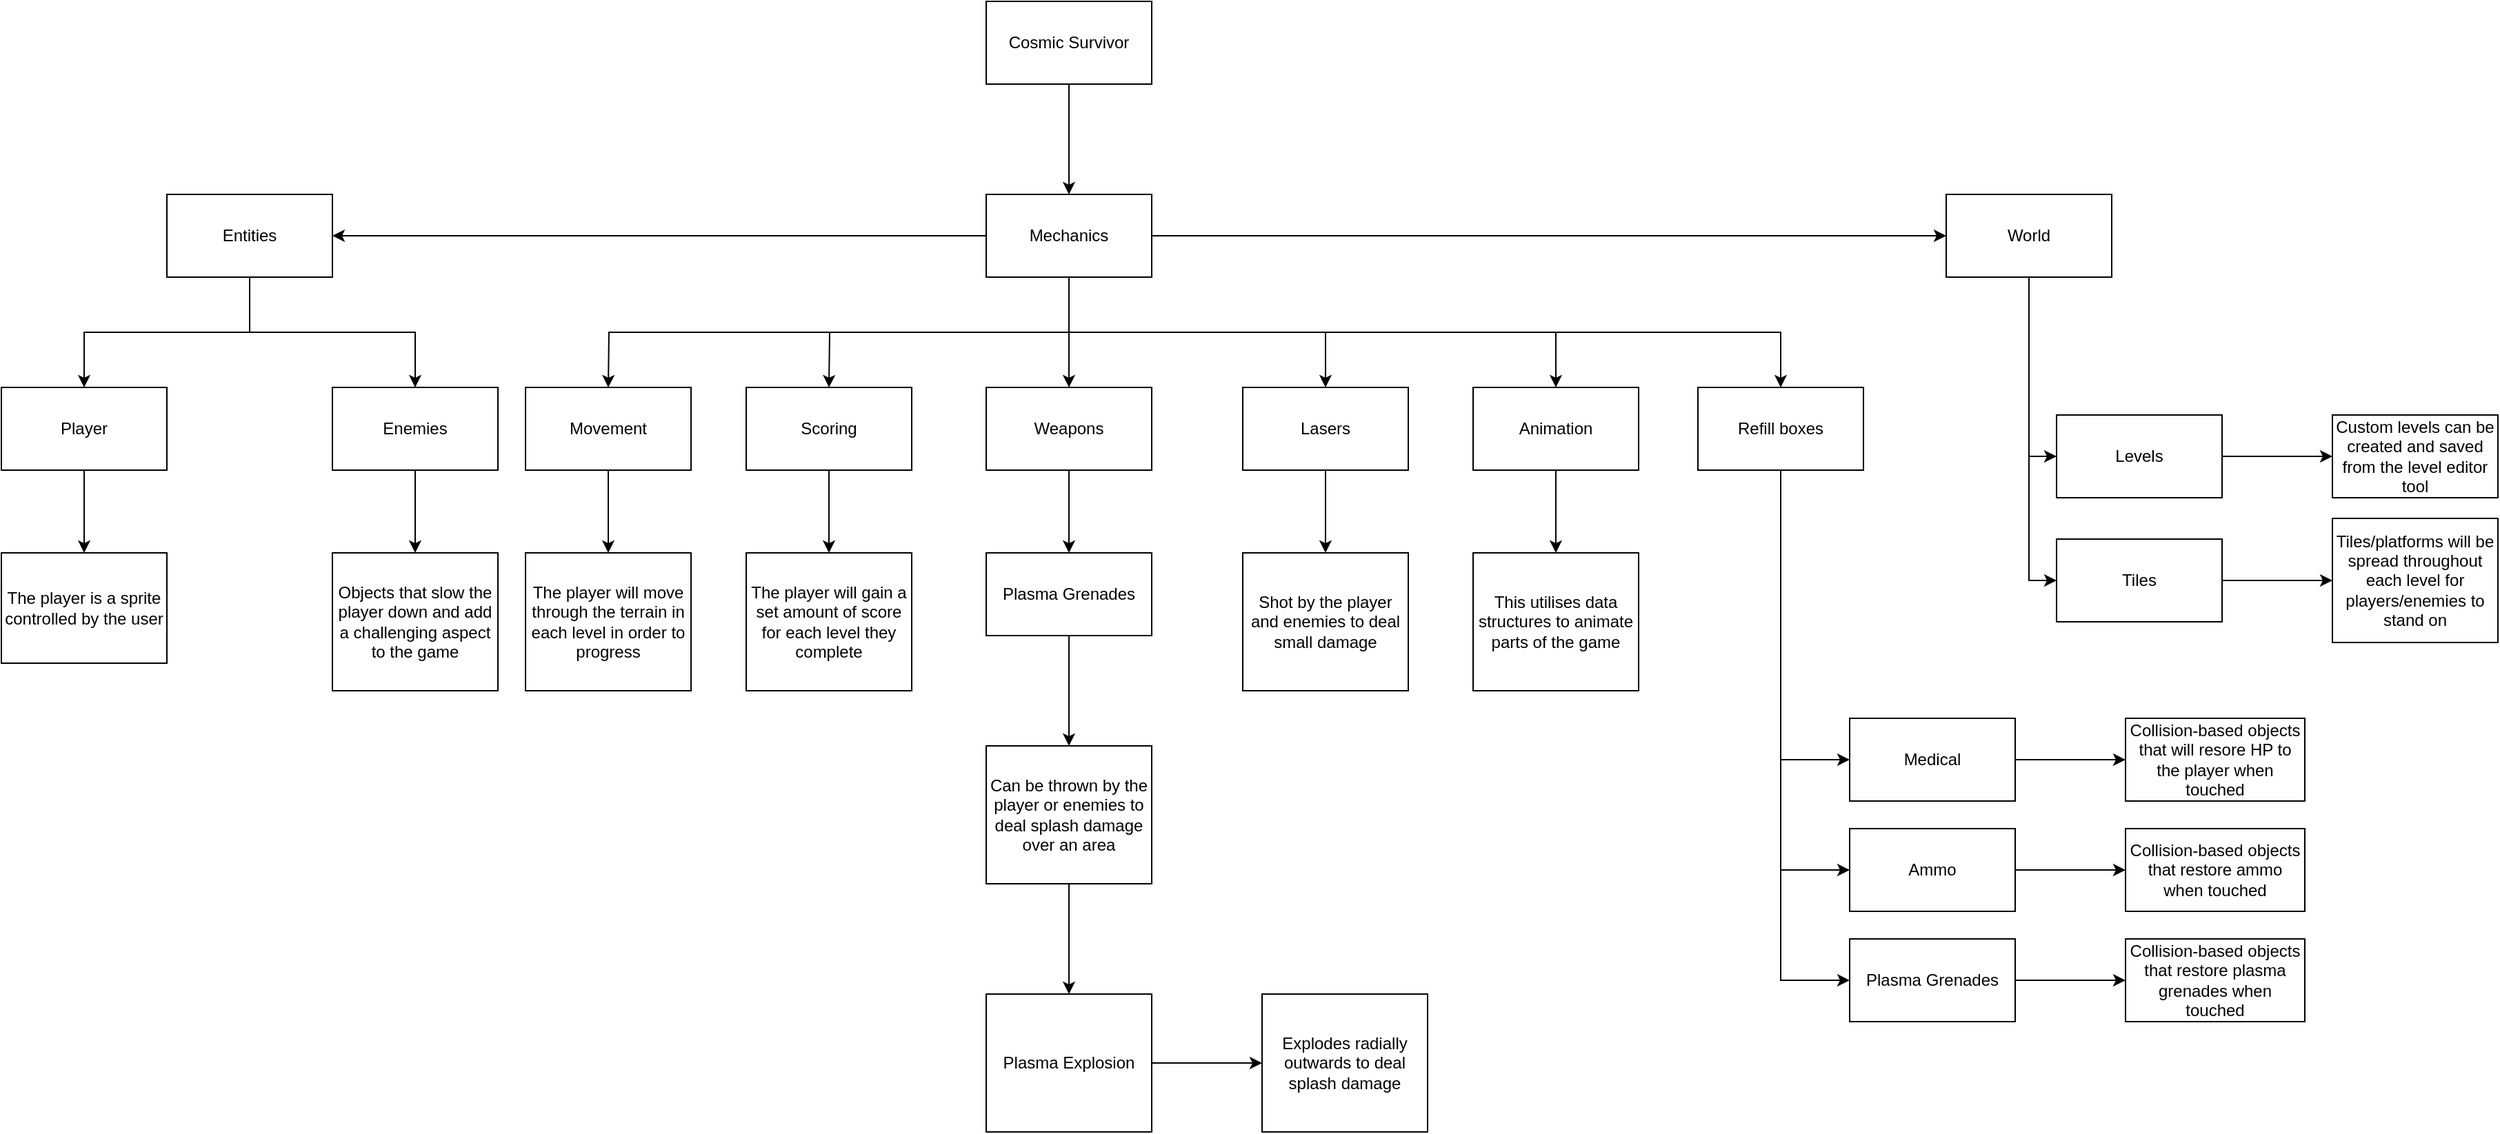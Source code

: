 <mxfile version="26.0.4">
  <diagram name="Page-1" id="C_5aRVevo_W9djFjDAp3">
    <mxGraphModel dx="3434" dy="1407" grid="1" gridSize="10" guides="1" tooltips="1" connect="1" arrows="1" fold="1" page="1" pageScale="1" pageWidth="827" pageHeight="1169" math="0" shadow="0">
      <root>
        <mxCell id="0" />
        <mxCell id="1" parent="0" />
        <mxCell id="n3XYFXiZFiqLa2j20COd-3" value="" style="edgeStyle=orthogonalEdgeStyle;rounded=0;orthogonalLoop=1;jettySize=auto;html=1;" edge="1" parent="1" source="n3XYFXiZFiqLa2j20COd-1" target="n3XYFXiZFiqLa2j20COd-2">
          <mxGeometry relative="1" as="geometry" />
        </mxCell>
        <mxCell id="n3XYFXiZFiqLa2j20COd-1" value="&lt;div&gt;Cosmic Survivor&lt;br&gt;&lt;/div&gt;" style="rounded=0;whiteSpace=wrap;html=1;" vertex="1" parent="1">
          <mxGeometry x="354" y="40" width="120" height="60" as="geometry" />
        </mxCell>
        <mxCell id="n3XYFXiZFiqLa2j20COd-5" value="" style="edgeStyle=orthogonalEdgeStyle;rounded=0;orthogonalLoop=1;jettySize=auto;html=1;" edge="1" parent="1" source="n3XYFXiZFiqLa2j20COd-2" target="n3XYFXiZFiqLa2j20COd-4">
          <mxGeometry relative="1" as="geometry" />
        </mxCell>
        <mxCell id="n3XYFXiZFiqLa2j20COd-7" value="" style="edgeStyle=orthogonalEdgeStyle;rounded=0;orthogonalLoop=1;jettySize=auto;html=1;" edge="1" parent="1" source="n3XYFXiZFiqLa2j20COd-2" target="n3XYFXiZFiqLa2j20COd-6">
          <mxGeometry relative="1" as="geometry" />
        </mxCell>
        <mxCell id="n3XYFXiZFiqLa2j20COd-19" style="edgeStyle=orthogonalEdgeStyle;rounded=0;orthogonalLoop=1;jettySize=auto;html=1;exitX=0.5;exitY=1;exitDx=0;exitDy=0;" edge="1" parent="1" source="n3XYFXiZFiqLa2j20COd-2">
          <mxGeometry relative="1" as="geometry">
            <mxPoint x="80" y="320" as="targetPoint" />
          </mxGeometry>
        </mxCell>
        <mxCell id="n3XYFXiZFiqLa2j20COd-25" style="edgeStyle=orthogonalEdgeStyle;rounded=0;orthogonalLoop=1;jettySize=auto;html=1;exitX=0.5;exitY=1;exitDx=0;exitDy=0;" edge="1" parent="1" source="n3XYFXiZFiqLa2j20COd-2">
          <mxGeometry relative="1" as="geometry">
            <mxPoint x="240" y="320" as="targetPoint" />
          </mxGeometry>
        </mxCell>
        <mxCell id="n3XYFXiZFiqLa2j20COd-29" style="edgeStyle=orthogonalEdgeStyle;rounded=0;orthogonalLoop=1;jettySize=auto;html=1;exitX=0.5;exitY=1;exitDx=0;exitDy=0;" edge="1" parent="1" source="n3XYFXiZFiqLa2j20COd-2" target="n3XYFXiZFiqLa2j20COd-30">
          <mxGeometry relative="1" as="geometry">
            <mxPoint x="414" y="320" as="targetPoint" />
          </mxGeometry>
        </mxCell>
        <mxCell id="n3XYFXiZFiqLa2j20COd-40" style="edgeStyle=orthogonalEdgeStyle;rounded=0;orthogonalLoop=1;jettySize=auto;html=1;exitX=0.5;exitY=1;exitDx=0;exitDy=0;" edge="1" parent="1" source="n3XYFXiZFiqLa2j20COd-2" target="n3XYFXiZFiqLa2j20COd-41">
          <mxGeometry relative="1" as="geometry">
            <mxPoint x="600" y="320" as="targetPoint" />
          </mxGeometry>
        </mxCell>
        <mxCell id="n3XYFXiZFiqLa2j20COd-44" style="edgeStyle=orthogonalEdgeStyle;rounded=0;orthogonalLoop=1;jettySize=auto;html=1;exitX=0.5;exitY=1;exitDx=0;exitDy=0;" edge="1" parent="1" source="n3XYFXiZFiqLa2j20COd-2" target="n3XYFXiZFiqLa2j20COd-45">
          <mxGeometry relative="1" as="geometry">
            <mxPoint x="760" y="320" as="targetPoint" />
          </mxGeometry>
        </mxCell>
        <mxCell id="n3XYFXiZFiqLa2j20COd-48" style="edgeStyle=orthogonalEdgeStyle;rounded=0;orthogonalLoop=1;jettySize=auto;html=1;exitX=0.5;exitY=1;exitDx=0;exitDy=0;" edge="1" parent="1" source="n3XYFXiZFiqLa2j20COd-2" target="n3XYFXiZFiqLa2j20COd-49">
          <mxGeometry relative="1" as="geometry">
            <mxPoint x="920" y="320" as="targetPoint" />
          </mxGeometry>
        </mxCell>
        <mxCell id="n3XYFXiZFiqLa2j20COd-2" value="Mechanics" style="rounded=0;whiteSpace=wrap;html=1;" vertex="1" parent="1">
          <mxGeometry x="354" y="180" width="120" height="60" as="geometry" />
        </mxCell>
        <mxCell id="n3XYFXiZFiqLa2j20COd-9" value="" style="edgeStyle=orthogonalEdgeStyle;rounded=0;orthogonalLoop=1;jettySize=auto;html=1;" edge="1" parent="1" source="n3XYFXiZFiqLa2j20COd-4" target="n3XYFXiZFiqLa2j20COd-8">
          <mxGeometry relative="1" as="geometry" />
        </mxCell>
        <mxCell id="n3XYFXiZFiqLa2j20COd-21" style="edgeStyle=orthogonalEdgeStyle;rounded=0;orthogonalLoop=1;jettySize=auto;html=1;exitX=0.5;exitY=1;exitDx=0;exitDy=0;" edge="1" parent="1" source="n3XYFXiZFiqLa2j20COd-4" target="n3XYFXiZFiqLa2j20COd-11">
          <mxGeometry relative="1" as="geometry" />
        </mxCell>
        <mxCell id="n3XYFXiZFiqLa2j20COd-4" value="Entities" style="rounded=0;whiteSpace=wrap;html=1;" vertex="1" parent="1">
          <mxGeometry x="-240" y="180" width="120" height="60" as="geometry" />
        </mxCell>
        <mxCell id="n3XYFXiZFiqLa2j20COd-90" style="edgeStyle=orthogonalEdgeStyle;rounded=0;orthogonalLoop=1;jettySize=auto;html=1;exitX=0.5;exitY=1;exitDx=0;exitDy=0;entryX=0;entryY=0.5;entryDx=0;entryDy=0;" edge="1" parent="1" source="n3XYFXiZFiqLa2j20COd-6" target="n3XYFXiZFiqLa2j20COd-89">
          <mxGeometry relative="1" as="geometry" />
        </mxCell>
        <mxCell id="n3XYFXiZFiqLa2j20COd-92" style="edgeStyle=orthogonalEdgeStyle;rounded=0;orthogonalLoop=1;jettySize=auto;html=1;exitX=0.5;exitY=1;exitDx=0;exitDy=0;entryX=0;entryY=0.5;entryDx=0;entryDy=0;" edge="1" parent="1" source="n3XYFXiZFiqLa2j20COd-6" target="n3XYFXiZFiqLa2j20COd-91">
          <mxGeometry relative="1" as="geometry" />
        </mxCell>
        <mxCell id="n3XYFXiZFiqLa2j20COd-6" value="&lt;div&gt;World&lt;/div&gt;" style="rounded=0;whiteSpace=wrap;html=1;" vertex="1" parent="1">
          <mxGeometry x="1050" y="180" width="120" height="60" as="geometry" />
        </mxCell>
        <mxCell id="n3XYFXiZFiqLa2j20COd-13" value="" style="edgeStyle=orthogonalEdgeStyle;rounded=0;orthogonalLoop=1;jettySize=auto;html=1;" edge="1" parent="1" source="n3XYFXiZFiqLa2j20COd-8" target="n3XYFXiZFiqLa2j20COd-12">
          <mxGeometry relative="1" as="geometry" />
        </mxCell>
        <mxCell id="n3XYFXiZFiqLa2j20COd-8" value="&lt;div&gt;Player&lt;/div&gt;" style="rounded=0;whiteSpace=wrap;html=1;" vertex="1" parent="1">
          <mxGeometry x="-360" y="320" width="120" height="60" as="geometry" />
        </mxCell>
        <mxCell id="n3XYFXiZFiqLa2j20COd-15" value="" style="edgeStyle=orthogonalEdgeStyle;rounded=0;orthogonalLoop=1;jettySize=auto;html=1;" edge="1" parent="1" source="n3XYFXiZFiqLa2j20COd-11" target="n3XYFXiZFiqLa2j20COd-14">
          <mxGeometry relative="1" as="geometry" />
        </mxCell>
        <mxCell id="n3XYFXiZFiqLa2j20COd-11" value="Enemies" style="rounded=0;whiteSpace=wrap;html=1;" vertex="1" parent="1">
          <mxGeometry x="-120" y="320" width="120" height="60" as="geometry" />
        </mxCell>
        <mxCell id="n3XYFXiZFiqLa2j20COd-12" value="The player is a sprite controlled by the user" style="rounded=0;whiteSpace=wrap;html=1;" vertex="1" parent="1">
          <mxGeometry x="-360" y="440" width="120" height="80" as="geometry" />
        </mxCell>
        <mxCell id="n3XYFXiZFiqLa2j20COd-14" value="Objects that slow the player down and add a challenging aspect to the game" style="rounded=0;whiteSpace=wrap;html=1;" vertex="1" parent="1">
          <mxGeometry x="-120" y="440" width="120" height="100" as="geometry" />
        </mxCell>
        <mxCell id="n3XYFXiZFiqLa2j20COd-24" value="" style="edgeStyle=orthogonalEdgeStyle;rounded=0;orthogonalLoop=1;jettySize=auto;html=1;" edge="1" parent="1" source="n3XYFXiZFiqLa2j20COd-22" target="n3XYFXiZFiqLa2j20COd-23">
          <mxGeometry relative="1" as="geometry" />
        </mxCell>
        <mxCell id="n3XYFXiZFiqLa2j20COd-22" value="Movement" style="rounded=0;whiteSpace=wrap;html=1;" vertex="1" parent="1">
          <mxGeometry x="20" y="320" width="120" height="60" as="geometry" />
        </mxCell>
        <mxCell id="n3XYFXiZFiqLa2j20COd-23" value="The player will move through the terrain in each level in order to progress" style="rounded=0;whiteSpace=wrap;html=1;" vertex="1" parent="1">
          <mxGeometry x="20" y="440" width="120" height="100" as="geometry" />
        </mxCell>
        <mxCell id="n3XYFXiZFiqLa2j20COd-28" value="" style="edgeStyle=orthogonalEdgeStyle;rounded=0;orthogonalLoop=1;jettySize=auto;html=1;" edge="1" parent="1" source="n3XYFXiZFiqLa2j20COd-26" target="n3XYFXiZFiqLa2j20COd-27">
          <mxGeometry relative="1" as="geometry" />
        </mxCell>
        <mxCell id="n3XYFXiZFiqLa2j20COd-26" value="Scoring" style="rounded=0;whiteSpace=wrap;html=1;" vertex="1" parent="1">
          <mxGeometry x="180" y="320" width="120" height="60" as="geometry" />
        </mxCell>
        <mxCell id="n3XYFXiZFiqLa2j20COd-27" value="The player will gain a set amount of score for each level they complete" style="rounded=0;whiteSpace=wrap;html=1;" vertex="1" parent="1">
          <mxGeometry x="180" y="440" width="120" height="100" as="geometry" />
        </mxCell>
        <mxCell id="n3XYFXiZFiqLa2j20COd-32" value="" style="edgeStyle=orthogonalEdgeStyle;rounded=0;orthogonalLoop=1;jettySize=auto;html=1;" edge="1" parent="1" source="n3XYFXiZFiqLa2j20COd-30" target="n3XYFXiZFiqLa2j20COd-31">
          <mxGeometry relative="1" as="geometry" />
        </mxCell>
        <mxCell id="n3XYFXiZFiqLa2j20COd-30" value="Weapons" style="rounded=0;whiteSpace=wrap;html=1;" vertex="1" parent="1">
          <mxGeometry x="354" y="320" width="120" height="60" as="geometry" />
        </mxCell>
        <mxCell id="n3XYFXiZFiqLa2j20COd-34" value="" style="edgeStyle=orthogonalEdgeStyle;rounded=0;orthogonalLoop=1;jettySize=auto;html=1;" edge="1" parent="1" source="n3XYFXiZFiqLa2j20COd-31" target="n3XYFXiZFiqLa2j20COd-33">
          <mxGeometry relative="1" as="geometry" />
        </mxCell>
        <mxCell id="n3XYFXiZFiqLa2j20COd-31" value="Plasma Grenades" style="rounded=0;whiteSpace=wrap;html=1;" vertex="1" parent="1">
          <mxGeometry x="354" y="440" width="120" height="60" as="geometry" />
        </mxCell>
        <mxCell id="n3XYFXiZFiqLa2j20COd-37" value="" style="edgeStyle=orthogonalEdgeStyle;rounded=0;orthogonalLoop=1;jettySize=auto;html=1;" edge="1" parent="1" source="n3XYFXiZFiqLa2j20COd-33" target="n3XYFXiZFiqLa2j20COd-36">
          <mxGeometry relative="1" as="geometry" />
        </mxCell>
        <mxCell id="n3XYFXiZFiqLa2j20COd-33" value="Can be thrown by the player or enemies to deal splash damage over an area" style="rounded=0;whiteSpace=wrap;html=1;" vertex="1" parent="1">
          <mxGeometry x="354" y="580" width="120" height="100" as="geometry" />
        </mxCell>
        <mxCell id="n3XYFXiZFiqLa2j20COd-39" value="" style="edgeStyle=orthogonalEdgeStyle;rounded=0;orthogonalLoop=1;jettySize=auto;html=1;" edge="1" parent="1" source="n3XYFXiZFiqLa2j20COd-36" target="n3XYFXiZFiqLa2j20COd-38">
          <mxGeometry relative="1" as="geometry" />
        </mxCell>
        <mxCell id="n3XYFXiZFiqLa2j20COd-36" value="Plasma Explosion" style="rounded=0;whiteSpace=wrap;html=1;" vertex="1" parent="1">
          <mxGeometry x="354" y="760" width="120" height="100" as="geometry" />
        </mxCell>
        <mxCell id="n3XYFXiZFiqLa2j20COd-38" value="Explodes radially outwards to deal splash damage" style="rounded=0;whiteSpace=wrap;html=1;" vertex="1" parent="1">
          <mxGeometry x="554" y="760" width="120" height="100" as="geometry" />
        </mxCell>
        <mxCell id="n3XYFXiZFiqLa2j20COd-43" value="" style="edgeStyle=orthogonalEdgeStyle;rounded=0;orthogonalLoop=1;jettySize=auto;html=1;" edge="1" parent="1" source="n3XYFXiZFiqLa2j20COd-41" target="n3XYFXiZFiqLa2j20COd-42">
          <mxGeometry relative="1" as="geometry" />
        </mxCell>
        <mxCell id="n3XYFXiZFiqLa2j20COd-41" value="Lasers" style="rounded=0;whiteSpace=wrap;html=1;" vertex="1" parent="1">
          <mxGeometry x="540" y="320" width="120" height="60" as="geometry" />
        </mxCell>
        <mxCell id="n3XYFXiZFiqLa2j20COd-42" value="Shot by the player and enemies to deal small damage" style="rounded=0;whiteSpace=wrap;html=1;" vertex="1" parent="1">
          <mxGeometry x="540" y="440" width="120" height="100" as="geometry" />
        </mxCell>
        <mxCell id="n3XYFXiZFiqLa2j20COd-47" value="" style="edgeStyle=orthogonalEdgeStyle;rounded=0;orthogonalLoop=1;jettySize=auto;html=1;" edge="1" parent="1" source="n3XYFXiZFiqLa2j20COd-45" target="n3XYFXiZFiqLa2j20COd-46">
          <mxGeometry relative="1" as="geometry" />
        </mxCell>
        <mxCell id="n3XYFXiZFiqLa2j20COd-45" value="Animation" style="rounded=0;whiteSpace=wrap;html=1;" vertex="1" parent="1">
          <mxGeometry x="707" y="320" width="120" height="60" as="geometry" />
        </mxCell>
        <mxCell id="n3XYFXiZFiqLa2j20COd-46" value="This utilises data structures to animate parts of the game" style="rounded=0;whiteSpace=wrap;html=1;" vertex="1" parent="1">
          <mxGeometry x="707" y="440" width="120" height="100" as="geometry" />
        </mxCell>
        <mxCell id="n3XYFXiZFiqLa2j20COd-54" style="edgeStyle=orthogonalEdgeStyle;rounded=0;orthogonalLoop=1;jettySize=auto;html=1;exitX=0.5;exitY=1;exitDx=0;exitDy=0;entryX=0;entryY=0.5;entryDx=0;entryDy=0;" edge="1" parent="1" source="n3XYFXiZFiqLa2j20COd-49" target="n3XYFXiZFiqLa2j20COd-56">
          <mxGeometry relative="1" as="geometry">
            <mxPoint x="930" y="480" as="targetPoint" />
          </mxGeometry>
        </mxCell>
        <mxCell id="n3XYFXiZFiqLa2j20COd-58" style="edgeStyle=orthogonalEdgeStyle;rounded=0;orthogonalLoop=1;jettySize=auto;html=1;exitX=0.5;exitY=1;exitDx=0;exitDy=0;entryX=0;entryY=0.5;entryDx=0;entryDy=0;" edge="1" parent="1" source="n3XYFXiZFiqLa2j20COd-49" target="n3XYFXiZFiqLa2j20COd-57">
          <mxGeometry relative="1" as="geometry" />
        </mxCell>
        <mxCell id="n3XYFXiZFiqLa2j20COd-60" style="edgeStyle=orthogonalEdgeStyle;rounded=0;orthogonalLoop=1;jettySize=auto;html=1;exitX=0.5;exitY=1;exitDx=0;exitDy=0;entryX=0;entryY=0.5;entryDx=0;entryDy=0;" edge="1" parent="1" source="n3XYFXiZFiqLa2j20COd-49" target="n3XYFXiZFiqLa2j20COd-59">
          <mxGeometry relative="1" as="geometry" />
        </mxCell>
        <mxCell id="n3XYFXiZFiqLa2j20COd-49" value="Refill boxes" style="rounded=0;whiteSpace=wrap;html=1;" vertex="1" parent="1">
          <mxGeometry x="870" y="320" width="120" height="60" as="geometry" />
        </mxCell>
        <mxCell id="n3XYFXiZFiqLa2j20COd-62" value="" style="edgeStyle=orthogonalEdgeStyle;rounded=0;orthogonalLoop=1;jettySize=auto;html=1;" edge="1" parent="1" source="n3XYFXiZFiqLa2j20COd-56" target="n3XYFXiZFiqLa2j20COd-61">
          <mxGeometry relative="1" as="geometry" />
        </mxCell>
        <mxCell id="n3XYFXiZFiqLa2j20COd-56" value="Medical" style="rounded=0;whiteSpace=wrap;html=1;" vertex="1" parent="1">
          <mxGeometry x="980" y="560" width="120" height="60" as="geometry" />
        </mxCell>
        <mxCell id="n3XYFXiZFiqLa2j20COd-64" value="" style="edgeStyle=orthogonalEdgeStyle;rounded=0;orthogonalLoop=1;jettySize=auto;html=1;" edge="1" parent="1" source="n3XYFXiZFiqLa2j20COd-57" target="n3XYFXiZFiqLa2j20COd-63">
          <mxGeometry relative="1" as="geometry" />
        </mxCell>
        <mxCell id="n3XYFXiZFiqLa2j20COd-57" value="Ammo" style="rounded=0;whiteSpace=wrap;html=1;" vertex="1" parent="1">
          <mxGeometry x="980" y="640" width="120" height="60" as="geometry" />
        </mxCell>
        <mxCell id="n3XYFXiZFiqLa2j20COd-66" value="" style="edgeStyle=orthogonalEdgeStyle;rounded=0;orthogonalLoop=1;jettySize=auto;html=1;" edge="1" parent="1" source="n3XYFXiZFiqLa2j20COd-59" target="n3XYFXiZFiqLa2j20COd-65">
          <mxGeometry relative="1" as="geometry" />
        </mxCell>
        <mxCell id="n3XYFXiZFiqLa2j20COd-59" value="Plasma Grenades" style="rounded=0;whiteSpace=wrap;html=1;" vertex="1" parent="1">
          <mxGeometry x="980" y="720" width="120" height="60" as="geometry" />
        </mxCell>
        <mxCell id="n3XYFXiZFiqLa2j20COd-61" value="Collision-based objects that will resore HP to the player when touched" style="rounded=0;whiteSpace=wrap;html=1;" vertex="1" parent="1">
          <mxGeometry x="1180" y="560" width="130" height="60" as="geometry" />
        </mxCell>
        <mxCell id="n3XYFXiZFiqLa2j20COd-63" value="Collision-based objects that restore ammo when touched" style="rounded=0;whiteSpace=wrap;html=1;" vertex="1" parent="1">
          <mxGeometry x="1180" y="640" width="130" height="60" as="geometry" />
        </mxCell>
        <mxCell id="n3XYFXiZFiqLa2j20COd-65" value="Collision-based objects that restore plasma grenades when touched" style="rounded=0;whiteSpace=wrap;html=1;" vertex="1" parent="1">
          <mxGeometry x="1180" y="720" width="130" height="60" as="geometry" />
        </mxCell>
        <mxCell id="n3XYFXiZFiqLa2j20COd-94" value="" style="edgeStyle=orthogonalEdgeStyle;rounded=0;orthogonalLoop=1;jettySize=auto;html=1;" edge="1" parent="1" source="n3XYFXiZFiqLa2j20COd-89" target="n3XYFXiZFiqLa2j20COd-93">
          <mxGeometry relative="1" as="geometry" />
        </mxCell>
        <mxCell id="n3XYFXiZFiqLa2j20COd-89" value="Levels" style="rounded=0;whiteSpace=wrap;html=1;" vertex="1" parent="1">
          <mxGeometry x="1130" y="340" width="120" height="60" as="geometry" />
        </mxCell>
        <mxCell id="n3XYFXiZFiqLa2j20COd-96" value="" style="edgeStyle=orthogonalEdgeStyle;rounded=0;orthogonalLoop=1;jettySize=auto;html=1;" edge="1" parent="1" source="n3XYFXiZFiqLa2j20COd-91" target="n3XYFXiZFiqLa2j20COd-95">
          <mxGeometry relative="1" as="geometry" />
        </mxCell>
        <mxCell id="n3XYFXiZFiqLa2j20COd-91" value="Tiles" style="rounded=0;whiteSpace=wrap;html=1;" vertex="1" parent="1">
          <mxGeometry x="1130" y="430" width="120" height="60" as="geometry" />
        </mxCell>
        <mxCell id="n3XYFXiZFiqLa2j20COd-93" value="Custom levels can be created and saved from the level editor tool" style="rounded=0;whiteSpace=wrap;html=1;" vertex="1" parent="1">
          <mxGeometry x="1330" y="340" width="120" height="60" as="geometry" />
        </mxCell>
        <mxCell id="n3XYFXiZFiqLa2j20COd-95" value="Tiles/platforms will be spread throughout each level for players/enemies to stand on" style="rounded=0;whiteSpace=wrap;html=1;" vertex="1" parent="1">
          <mxGeometry x="1330" y="415" width="120" height="90" as="geometry" />
        </mxCell>
      </root>
    </mxGraphModel>
  </diagram>
</mxfile>
